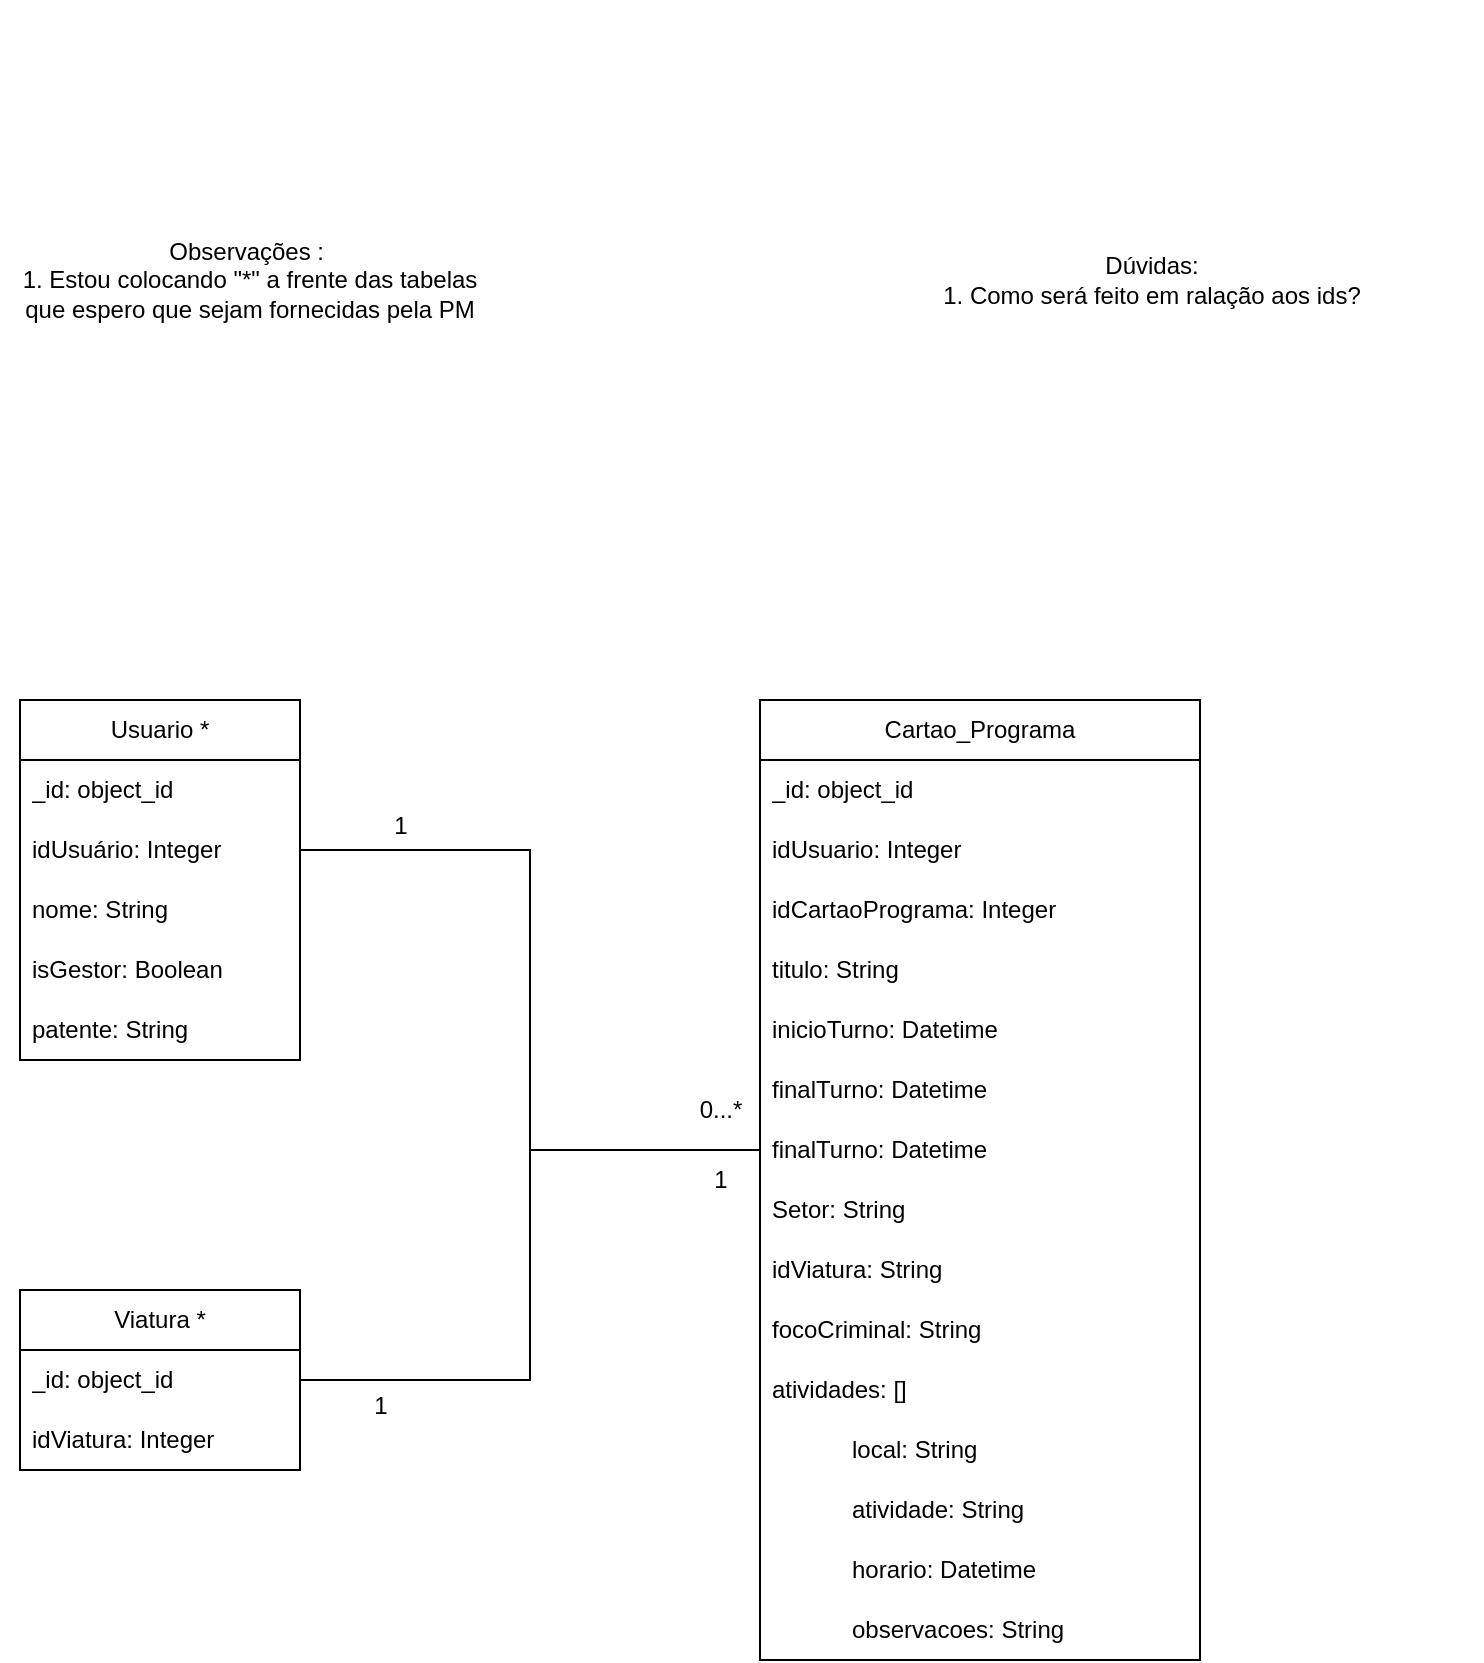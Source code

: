 <mxfile version="25.0.3">
  <diagram name="Página-1" id="5UrH1r43CeliP8wK85Om">
    <mxGraphModel dx="1196" dy="2056" grid="1" gridSize="10" guides="1" tooltips="1" connect="1" arrows="1" fold="1" page="1" pageScale="1" pageWidth="827" pageHeight="1169" math="0" shadow="0">
      <root>
        <mxCell id="0" />
        <mxCell id="1" parent="0" />
        <mxCell id="yOU4QkRMDnlzqd-WEQmh-1" value="Usuario *" style="swimlane;fontStyle=0;childLayout=stackLayout;horizontal=1;startSize=30;horizontalStack=0;resizeParent=1;resizeParentMax=0;resizeLast=0;collapsible=1;marginBottom=0;whiteSpace=wrap;html=1;" vertex="1" parent="1">
          <mxGeometry x="210" y="290" width="140" height="180" as="geometry" />
        </mxCell>
        <mxCell id="yOU4QkRMDnlzqd-WEQmh-2" value="_id: object_id" style="text;strokeColor=none;fillColor=none;align=left;verticalAlign=middle;spacingLeft=4;spacingRight=4;overflow=hidden;points=[[0,0.5],[1,0.5]];portConstraint=eastwest;rotatable=0;whiteSpace=wrap;html=1;" vertex="1" parent="yOU4QkRMDnlzqd-WEQmh-1">
          <mxGeometry y="30" width="140" height="30" as="geometry" />
        </mxCell>
        <mxCell id="yOU4QkRMDnlzqd-WEQmh-4" value="idUsuário: Integer" style="text;strokeColor=none;fillColor=none;align=left;verticalAlign=middle;spacingLeft=4;spacingRight=4;overflow=hidden;points=[[0,0.5],[1,0.5]];portConstraint=eastwest;rotatable=0;whiteSpace=wrap;html=1;" vertex="1" parent="yOU4QkRMDnlzqd-WEQmh-1">
          <mxGeometry y="60" width="140" height="30" as="geometry" />
        </mxCell>
        <mxCell id="yOU4QkRMDnlzqd-WEQmh-7" value="nome: String" style="text;strokeColor=none;fillColor=none;align=left;verticalAlign=middle;spacingLeft=4;spacingRight=4;overflow=hidden;points=[[0,0.5],[1,0.5]];portConstraint=eastwest;rotatable=0;whiteSpace=wrap;html=1;" vertex="1" parent="yOU4QkRMDnlzqd-WEQmh-1">
          <mxGeometry y="90" width="140" height="30" as="geometry" />
        </mxCell>
        <mxCell id="yOU4QkRMDnlzqd-WEQmh-8" value="isGestor: Boolean" style="text;strokeColor=none;fillColor=none;align=left;verticalAlign=middle;spacingLeft=4;spacingRight=4;overflow=hidden;points=[[0,0.5],[1,0.5]];portConstraint=eastwest;rotatable=0;whiteSpace=wrap;html=1;" vertex="1" parent="yOU4QkRMDnlzqd-WEQmh-1">
          <mxGeometry y="120" width="140" height="30" as="geometry" />
        </mxCell>
        <mxCell id="yOU4QkRMDnlzqd-WEQmh-9" value="patente: String" style="text;strokeColor=none;fillColor=none;align=left;verticalAlign=middle;spacingLeft=4;spacingRight=4;overflow=hidden;points=[[0,0.5],[1,0.5]];portConstraint=eastwest;rotatable=0;whiteSpace=wrap;html=1;" vertex="1" parent="yOU4QkRMDnlzqd-WEQmh-1">
          <mxGeometry y="150" width="140" height="30" as="geometry" />
        </mxCell>
        <mxCell id="yOU4QkRMDnlzqd-WEQmh-6" value="Dúvidas:&lt;div&gt;1. Como será feito em ralação aos ids?&lt;/div&gt;" style="text;html=1;align=center;verticalAlign=middle;whiteSpace=wrap;rounded=0;" vertex="1" parent="1">
          <mxGeometry x="611" y="-60" width="330" height="280" as="geometry" />
        </mxCell>
        <mxCell id="yOU4QkRMDnlzqd-WEQmh-11" value="Cartao_Programa" style="swimlane;fontStyle=0;childLayout=stackLayout;horizontal=1;startSize=30;horizontalStack=0;resizeParent=1;resizeParentMax=0;resizeLast=0;collapsible=1;marginBottom=0;whiteSpace=wrap;html=1;" vertex="1" parent="1">
          <mxGeometry x="580" y="290" width="220" height="480" as="geometry" />
        </mxCell>
        <mxCell id="yOU4QkRMDnlzqd-WEQmh-12" value="_id: object_id" style="text;strokeColor=none;fillColor=none;align=left;verticalAlign=middle;spacingLeft=4;spacingRight=4;overflow=hidden;points=[[0,0.5],[1,0.5]];portConstraint=eastwest;rotatable=0;whiteSpace=wrap;html=1;" vertex="1" parent="yOU4QkRMDnlzqd-WEQmh-11">
          <mxGeometry y="30" width="220" height="30" as="geometry" />
        </mxCell>
        <mxCell id="yOU4QkRMDnlzqd-WEQmh-13" value="idUsuario: Integer" style="text;strokeColor=none;fillColor=none;align=left;verticalAlign=middle;spacingLeft=4;spacingRight=4;overflow=hidden;points=[[0,0.5],[1,0.5]];portConstraint=eastwest;rotatable=0;whiteSpace=wrap;html=1;" vertex="1" parent="yOU4QkRMDnlzqd-WEQmh-11">
          <mxGeometry y="60" width="220" height="30" as="geometry" />
        </mxCell>
        <mxCell id="yOU4QkRMDnlzqd-WEQmh-14" value="idCartaoPrograma: Integer" style="text;strokeColor=none;fillColor=none;align=left;verticalAlign=middle;spacingLeft=4;spacingRight=4;overflow=hidden;points=[[0,0.5],[1,0.5]];portConstraint=eastwest;rotatable=0;whiteSpace=wrap;html=1;" vertex="1" parent="yOU4QkRMDnlzqd-WEQmh-11">
          <mxGeometry y="90" width="220" height="30" as="geometry" />
        </mxCell>
        <mxCell id="yOU4QkRMDnlzqd-WEQmh-37" value="titulo: String" style="text;strokeColor=none;fillColor=none;align=left;verticalAlign=middle;spacingLeft=4;spacingRight=4;overflow=hidden;points=[[0,0.5],[1,0.5]];portConstraint=eastwest;rotatable=0;whiteSpace=wrap;html=1;" vertex="1" parent="yOU4QkRMDnlzqd-WEQmh-11">
          <mxGeometry y="120" width="220" height="30" as="geometry" />
        </mxCell>
        <mxCell id="yOU4QkRMDnlzqd-WEQmh-16" value="inicioTurno: Datetime" style="text;strokeColor=none;fillColor=none;align=left;verticalAlign=middle;spacingLeft=4;spacingRight=4;overflow=hidden;points=[[0,0.5],[1,0.5]];portConstraint=eastwest;rotatable=0;whiteSpace=wrap;html=1;" vertex="1" parent="yOU4QkRMDnlzqd-WEQmh-11">
          <mxGeometry y="150" width="220" height="30" as="geometry" />
        </mxCell>
        <mxCell id="yOU4QkRMDnlzqd-WEQmh-17" value="finalTurno: Datetime" style="text;strokeColor=none;fillColor=none;align=left;verticalAlign=middle;spacingLeft=4;spacingRight=4;overflow=hidden;points=[[0,0.5],[1,0.5]];portConstraint=eastwest;rotatable=0;whiteSpace=wrap;html=1;" vertex="1" parent="yOU4QkRMDnlzqd-WEQmh-11">
          <mxGeometry y="180" width="220" height="30" as="geometry" />
        </mxCell>
        <mxCell id="yOU4QkRMDnlzqd-WEQmh-18" value="finalTurno: Datetime" style="text;strokeColor=none;fillColor=none;align=left;verticalAlign=middle;spacingLeft=4;spacingRight=4;overflow=hidden;points=[[0,0.5],[1,0.5]];portConstraint=eastwest;rotatable=0;whiteSpace=wrap;html=1;" vertex="1" parent="yOU4QkRMDnlzqd-WEQmh-11">
          <mxGeometry y="210" width="220" height="30" as="geometry" />
        </mxCell>
        <mxCell id="yOU4QkRMDnlzqd-WEQmh-19" value="Setor: String" style="text;strokeColor=none;fillColor=none;align=left;verticalAlign=middle;spacingLeft=4;spacingRight=4;overflow=hidden;points=[[0,0.5],[1,0.5]];portConstraint=eastwest;rotatable=0;whiteSpace=wrap;html=1;" vertex="1" parent="yOU4QkRMDnlzqd-WEQmh-11">
          <mxGeometry y="240" width="220" height="30" as="geometry" />
        </mxCell>
        <mxCell id="yOU4QkRMDnlzqd-WEQmh-20" value="idViatura: String" style="text;strokeColor=none;fillColor=none;align=left;verticalAlign=middle;spacingLeft=4;spacingRight=4;overflow=hidden;points=[[0,0.5],[1,0.5]];portConstraint=eastwest;rotatable=0;whiteSpace=wrap;html=1;" vertex="1" parent="yOU4QkRMDnlzqd-WEQmh-11">
          <mxGeometry y="270" width="220" height="30" as="geometry" />
        </mxCell>
        <mxCell id="yOU4QkRMDnlzqd-WEQmh-21" value="focoCriminal: String" style="text;strokeColor=none;fillColor=none;align=left;verticalAlign=middle;spacingLeft=4;spacingRight=4;overflow=hidden;points=[[0,0.5],[1,0.5]];portConstraint=eastwest;rotatable=0;whiteSpace=wrap;html=1;" vertex="1" parent="yOU4QkRMDnlzqd-WEQmh-11">
          <mxGeometry y="300" width="220" height="30" as="geometry" />
        </mxCell>
        <mxCell id="yOU4QkRMDnlzqd-WEQmh-26" value="atividades: []" style="text;strokeColor=none;fillColor=none;align=left;verticalAlign=middle;spacingLeft=4;spacingRight=4;overflow=hidden;points=[[0,0.5],[1,0.5]];portConstraint=eastwest;rotatable=0;whiteSpace=wrap;html=1;" vertex="1" parent="yOU4QkRMDnlzqd-WEQmh-11">
          <mxGeometry y="330" width="220" height="30" as="geometry" />
        </mxCell>
        <mxCell id="yOU4QkRMDnlzqd-WEQmh-27" value="&lt;blockquote style=&quot;margin: 0 0 0 40px; border: none; padding: 0px;&quot;&gt;local: String&lt;/blockquote&gt;" style="text;strokeColor=none;fillColor=none;align=left;verticalAlign=middle;spacingLeft=4;spacingRight=4;overflow=hidden;points=[[0,0.5],[1,0.5]];portConstraint=eastwest;rotatable=0;whiteSpace=wrap;html=1;" vertex="1" parent="yOU4QkRMDnlzqd-WEQmh-11">
          <mxGeometry y="360" width="220" height="30" as="geometry" />
        </mxCell>
        <mxCell id="yOU4QkRMDnlzqd-WEQmh-35" value="&lt;blockquote style=&quot;margin: 0 0 0 40px; border: none; padding: 0px;&quot;&gt;atividade: String&lt;/blockquote&gt;" style="text;strokeColor=none;fillColor=none;align=left;verticalAlign=middle;spacingLeft=4;spacingRight=4;overflow=hidden;points=[[0,0.5],[1,0.5]];portConstraint=eastwest;rotatable=0;whiteSpace=wrap;html=1;" vertex="1" parent="yOU4QkRMDnlzqd-WEQmh-11">
          <mxGeometry y="390" width="220" height="30" as="geometry" />
        </mxCell>
        <mxCell id="yOU4QkRMDnlzqd-WEQmh-28" value="&lt;blockquote style=&quot;margin: 0 0 0 40px; border: none; padding: 0px;&quot;&gt;horario: Datetime&lt;/blockquote&gt;" style="text;strokeColor=none;fillColor=none;align=left;verticalAlign=middle;spacingLeft=4;spacingRight=4;overflow=hidden;points=[[0,0.5],[1,0.5]];portConstraint=eastwest;rotatable=0;whiteSpace=wrap;html=1;" vertex="1" parent="yOU4QkRMDnlzqd-WEQmh-11">
          <mxGeometry y="420" width="220" height="30" as="geometry" />
        </mxCell>
        <mxCell id="yOU4QkRMDnlzqd-WEQmh-36" value="&lt;blockquote style=&quot;margin: 0 0 0 40px; border: none; padding: 0px;&quot;&gt;observacoes: String&lt;/blockquote&gt;" style="text;strokeColor=none;fillColor=none;align=left;verticalAlign=middle;spacingLeft=4;spacingRight=4;overflow=hidden;points=[[0,0.5],[1,0.5]];portConstraint=eastwest;rotatable=0;whiteSpace=wrap;html=1;" vertex="1" parent="yOU4QkRMDnlzqd-WEQmh-11">
          <mxGeometry y="450" width="220" height="30" as="geometry" />
        </mxCell>
        <mxCell id="yOU4QkRMDnlzqd-WEQmh-15" value="Observações :&amp;nbsp;&lt;div&gt;1. Estou colocando &quot;*&quot; a frente das tabelas que espero que sejam fornecidas pela PM&lt;/div&gt;" style="text;html=1;align=center;verticalAlign=middle;whiteSpace=wrap;rounded=0;" vertex="1" parent="1">
          <mxGeometry x="200" y="17.5" width="250" height="125" as="geometry" />
        </mxCell>
        <mxCell id="yOU4QkRMDnlzqd-WEQmh-22" value="Viatura *" style="swimlane;fontStyle=0;childLayout=stackLayout;horizontal=1;startSize=30;horizontalStack=0;resizeParent=1;resizeParentMax=0;resizeLast=0;collapsible=1;marginBottom=0;whiteSpace=wrap;html=1;" vertex="1" parent="1">
          <mxGeometry x="210" y="585" width="140" height="90" as="geometry" />
        </mxCell>
        <mxCell id="yOU4QkRMDnlzqd-WEQmh-23" value="_id: object_id" style="text;strokeColor=none;fillColor=none;align=left;verticalAlign=middle;spacingLeft=4;spacingRight=4;overflow=hidden;points=[[0,0.5],[1,0.5]];portConstraint=eastwest;rotatable=0;whiteSpace=wrap;html=1;" vertex="1" parent="yOU4QkRMDnlzqd-WEQmh-22">
          <mxGeometry y="30" width="140" height="30" as="geometry" />
        </mxCell>
        <mxCell id="yOU4QkRMDnlzqd-WEQmh-24" value="idViatura: Integer" style="text;strokeColor=none;fillColor=none;align=left;verticalAlign=middle;spacingLeft=4;spacingRight=4;overflow=hidden;points=[[0,0.5],[1,0.5]];portConstraint=eastwest;rotatable=0;whiteSpace=wrap;html=1;" vertex="1" parent="yOU4QkRMDnlzqd-WEQmh-22">
          <mxGeometry y="60" width="140" height="30" as="geometry" />
        </mxCell>
        <mxCell id="yOU4QkRMDnlzqd-WEQmh-29" style="edgeStyle=orthogonalEdgeStyle;rounded=0;orthogonalLoop=1;jettySize=auto;html=1;entryX=0;entryY=0.5;entryDx=0;entryDy=0;endArrow=none;endFill=0;" edge="1" parent="1" source="yOU4QkRMDnlzqd-WEQmh-4" target="yOU4QkRMDnlzqd-WEQmh-18">
          <mxGeometry relative="1" as="geometry" />
        </mxCell>
        <mxCell id="yOU4QkRMDnlzqd-WEQmh-30" style="edgeStyle=orthogonalEdgeStyle;rounded=0;orthogonalLoop=1;jettySize=auto;html=1;endArrow=none;endFill=0;entryX=0;entryY=0.5;entryDx=0;entryDy=0;" edge="1" parent="1" source="yOU4QkRMDnlzqd-WEQmh-23" target="yOU4QkRMDnlzqd-WEQmh-18">
          <mxGeometry relative="1" as="geometry">
            <mxPoint x="470" y="480" as="targetPoint" />
          </mxGeometry>
        </mxCell>
        <mxCell id="yOU4QkRMDnlzqd-WEQmh-31" value="1" style="text;html=1;align=center;verticalAlign=middle;resizable=0;points=[];autosize=1;strokeColor=none;fillColor=none;" vertex="1" parent="1">
          <mxGeometry x="385" y="338" width="30" height="30" as="geometry" />
        </mxCell>
        <mxCell id="yOU4QkRMDnlzqd-WEQmh-32" value="0...*" style="text;html=1;align=center;verticalAlign=middle;resizable=0;points=[];autosize=1;strokeColor=none;fillColor=none;" vertex="1" parent="1">
          <mxGeometry x="540" y="480" width="40" height="30" as="geometry" />
        </mxCell>
        <mxCell id="yOU4QkRMDnlzqd-WEQmh-33" value="1" style="text;html=1;align=center;verticalAlign=middle;resizable=0;points=[];autosize=1;strokeColor=none;fillColor=none;" vertex="1" parent="1">
          <mxGeometry x="375" y="628" width="30" height="30" as="geometry" />
        </mxCell>
        <mxCell id="yOU4QkRMDnlzqd-WEQmh-34" value="1" style="text;html=1;align=center;verticalAlign=middle;resizable=0;points=[];autosize=1;strokeColor=none;fillColor=none;" vertex="1" parent="1">
          <mxGeometry x="545" y="515" width="30" height="30" as="geometry" />
        </mxCell>
      </root>
    </mxGraphModel>
  </diagram>
</mxfile>
